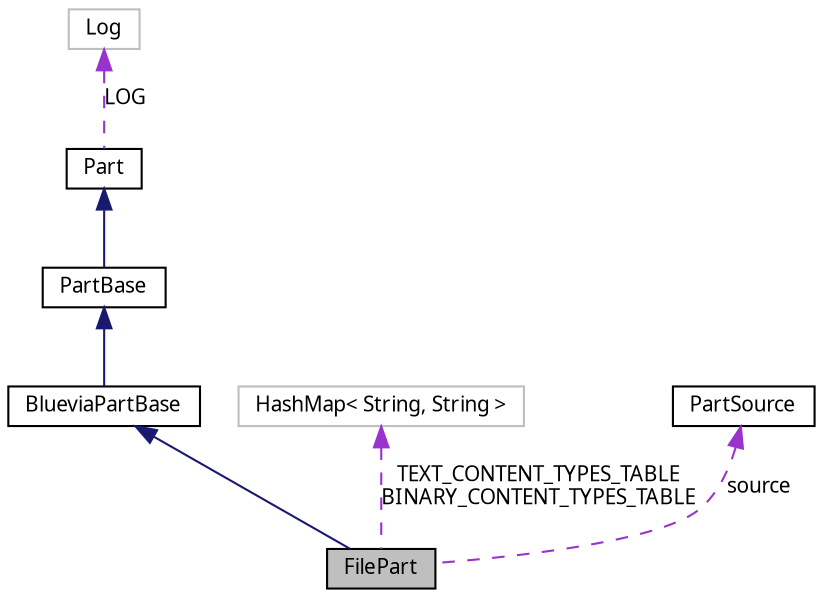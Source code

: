 digraph G
{
  bgcolor="transparent";
  edge [fontname="FreeSans.ttf",fontsize="10",labelfontname="FreeSans.ttf",labelfontsize="10"];
  node [fontname="FreeSans.ttf",fontsize="10",shape=record];
  Node1 [label="FilePart",height=0.2,width=0.4,color="black", fillcolor="grey75", style="filled" fontcolor="black"];
  Node2 -> Node1 [dir=back,color="midnightblue",fontsize="10",style="solid",fontname="FreeSans.ttf"];
  Node2 [label="BlueviaPartBase",height=0.2,width=0.4,color="black",URL="$classcom_1_1bluevia_1_1android_1_1commons_1_1connector_1_1http_1_1multipart_1_1_bluevia_part_base.html"];
  Node3 -> Node2 [dir=back,color="midnightblue",fontsize="10",style="solid",fontname="FreeSans.ttf"];
  Node3 [label="PartBase",height=0.2,width=0.4,color="black",URL="$classcom_1_1bluevia_1_1android_1_1commons_1_1connector_1_1http_1_1multipart_1_1_part_base.html"];
  Node4 -> Node3 [dir=back,color="midnightblue",fontsize="10",style="solid",fontname="FreeSans.ttf"];
  Node4 [label="Part",height=0.2,width=0.4,color="black",URL="$classcom_1_1bluevia_1_1android_1_1commons_1_1connector_1_1http_1_1multipart_1_1_part.html"];
  Node5 -> Node4 [dir=back,color="darkorchid3",fontsize="10",style="dashed",label="LOG",fontname="FreeSans.ttf"];
  Node5 [label="Log",height=0.2,width=0.4,color="grey75"];
  Node6 -> Node1 [dir=back,color="darkorchid3",fontsize="10",style="dashed",label="TEXT_CONTENT_TYPES_TABLE\nBINARY_CONTENT_TYPES_TABLE",fontname="FreeSans.ttf"];
  Node6 [label="HashMap\< String, String \>",height=0.2,width=0.4,color="grey75"];
  Node7 -> Node1 [dir=back,color="darkorchid3",fontsize="10",style="dashed",label="source",fontname="FreeSans.ttf"];
  Node7 [label="PartSource",height=0.2,width=0.4,color="black",URL="$interfacecom_1_1bluevia_1_1android_1_1commons_1_1connector_1_1http_1_1multipart_1_1_part_source.html"];
}
